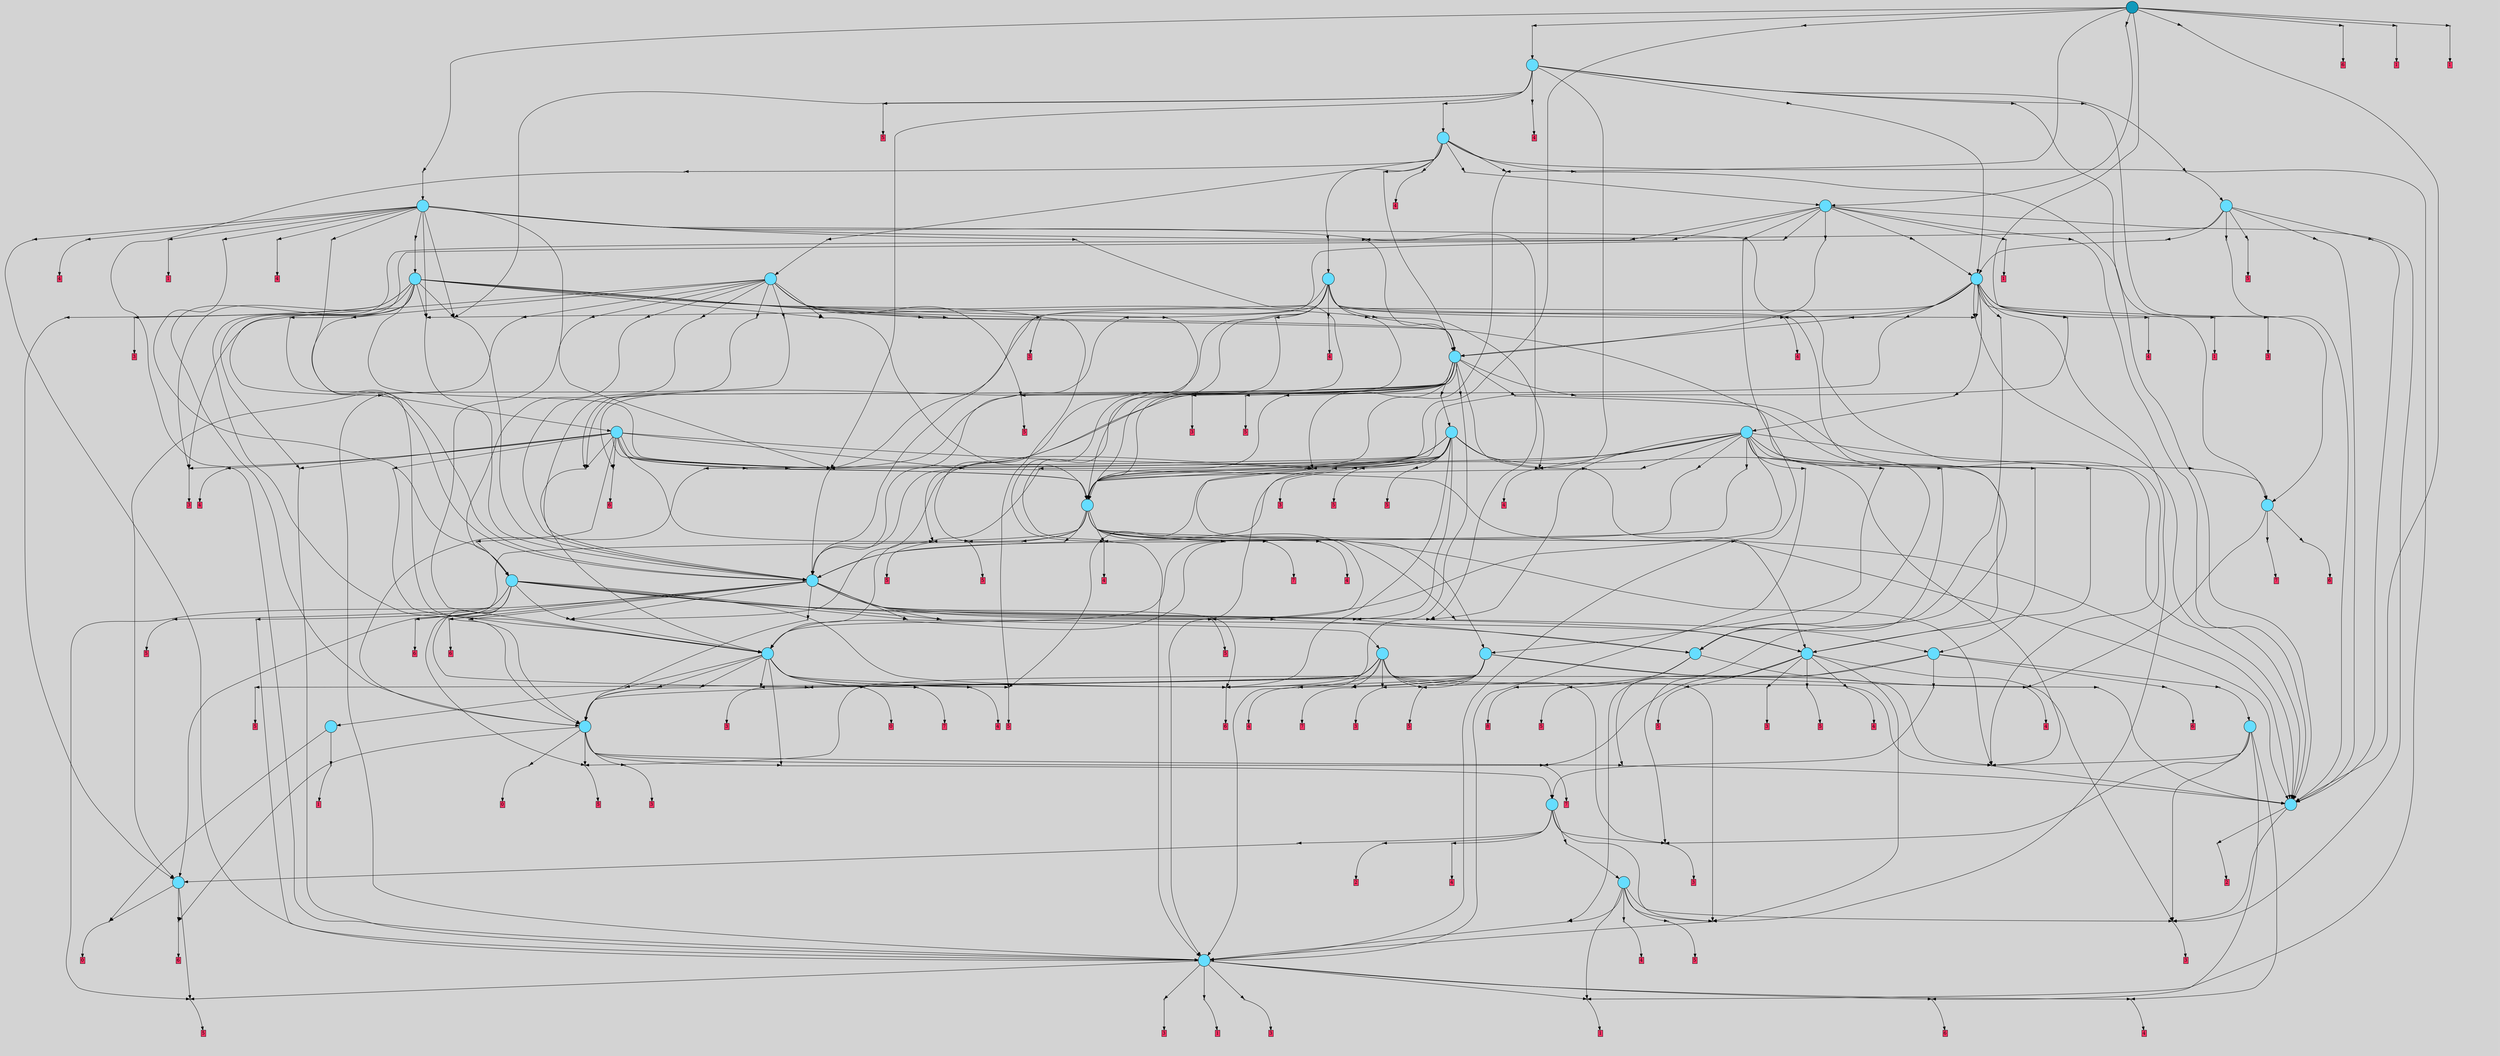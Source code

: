 // File exported with GEGELATI v1.3.1
// On the 2024-04-02 12:05:02
// With the File::TPGGraphDotExporter
digraph{
	graph[pad = "0.212, 0.055" bgcolor = lightgray]
	node[shape=circle style = filled label = ""]
		T0 [fillcolor="#66ddff"]
		T2 [fillcolor="#66ddff"]
		T4 [fillcolor="#66ddff"]
		T5 [fillcolor="#66ddff"]
		T6 [fillcolor="#66ddff"]
		T67 [fillcolor="#66ddff"]
		T100 [fillcolor="#66ddff"]
		T153 [fillcolor="#66ddff"]
		T157 [fillcolor="#66ddff"]
		T160 [fillcolor="#66ddff"]
		T192 [fillcolor="#66ddff"]
		T235 [fillcolor="#66ddff"]
		T376 [fillcolor="#66ddff"]
		T387 [fillcolor="#66ddff"]
		T409 [fillcolor="#66ddff"]
		T461 [fillcolor="#66ddff"]
		T474 [fillcolor="#66ddff"]
		T540 [fillcolor="#66ddff"]
		T661 [fillcolor="#66ddff"]
		T736 [fillcolor="#66ddff"]
		T773 [fillcolor="#66ddff"]
		T813 [fillcolor="#66ddff"]
		T817 [fillcolor="#66ddff"]
		T839 [fillcolor="#66ddff"]
		T937 [fillcolor="#66ddff"]
		T1057 [fillcolor="#66ddff"]
		T1067 [fillcolor="#66ddff"]
		T1111 [fillcolor="#66ddff"]
		T1132 [fillcolor="#66ddff"]
		T1151 [fillcolor="#66ddff"]
		T1199 [fillcolor="#66ddff"]
		T1446 [fillcolor="#1199bb"]
		P34548 [fillcolor="#cccccc" shape=point] //
		I34548 [shape=box style=invis label="1|7&2|3#1|4&#92;n0|2&4|4#4|0&#92;n0|2&0|1#3|6&#92;n3|3&2|1#4|7&#92;n0|6&1|0#4|4&#92;n4|0&1|3#2|3&#92;n4|1&0|3#0|7&#92;n1|5&1|7#4|6&#92;n6|4&2|2#4|1&#92;n"]
		P34548 -> I34548[style=invis]
		A13493 [fillcolor="#ff3366" shape=box margin=0.03 width=0 height=0 label="0"]
		T0 -> P34548 -> A13493
		P34549 [fillcolor="#cccccc" shape=point] //
		I34549 [shape=box style=invis label="5|2&4|4#2|3&#92;n6|4&0|7#4|1&#92;n0|3&0|1#2|1&#92;n5|7&1|1#4|0&#92;n5|7&1|2#2|7&#92;n0|4&2|3#3|3&#92;n0|3&2|3#2|7&#92;n8|7&4|7#0|2&#92;n0|2&3|0#0|2&#92;n"]
		P34549 -> I34549[style=invis]
		A13494 [fillcolor="#ff3366" shape=box margin=0.03 width=0 height=0 label="1"]
		T0 -> P34549 -> A13494
		P34550 [fillcolor="#cccccc" shape=point] //
		I34550 [shape=box style=invis label="3|7&3|6#4|2&#92;n5|6&1|2#1|1&#92;n3|1&1|5#1|6&#92;n7|2&2|6#0|5&#92;n5|0&3|4#4|7&#92;n6|2&3|4#0|5&#92;n"]
		P34550 -> I34550[style=invis]
		A13495 [fillcolor="#ff3366" shape=box margin=0.03 width=0 height=0 label="2"]
		T2 -> P34550 -> A13495
		P34551 [fillcolor="#cccccc" shape=point] //
		I34551 [shape=box style=invis label="0|7&1|6#2|1&#92;n0|2&3|2#2|3&#92;n"]
		P34551 -> I34551[style=invis]
		A13496 [fillcolor="#ff3366" shape=box margin=0.03 width=0 height=0 label="3"]
		T2 -> P34551 -> A13496
		P34552 [fillcolor="#cccccc" shape=point] //
		I34552 [shape=box style=invis label="1|3&1|2#2|1&#92;n8|0&3|2#1|6&#92;n"]
		P34552 -> I34552[style=invis]
		A13497 [fillcolor="#ff3366" shape=box margin=0.03 width=0 height=0 label="4"]
		T4 -> P34552 -> A13497
		P34553 [fillcolor="#cccccc" shape=point] //
		I34553 [shape=box style=invis label="4|7&0|7#3|6&#92;n"]
		P34553 -> I34553[style=invis]
		A13498 [fillcolor="#ff3366" shape=box margin=0.03 width=0 height=0 label="5"]
		T4 -> P34553 -> A13498
		P34554 [fillcolor="#cccccc" shape=point] //
		I34554 [shape=box style=invis label="6|7&2|3#4|0&#92;n6|4&1|3#4|7&#92;n"]
		P34554 -> I34554[style=invis]
		A13499 [fillcolor="#ff3366" shape=box margin=0.03 width=0 height=0 label="5"]
		T5 -> P34554 -> A13499
		P34555 [fillcolor="#cccccc" shape=point] //
		I34555 [shape=box style=invis label="3|2&1|3#1|0&#92;n3|0&1|7#1|5&#92;n8|3&1|2#2|6&#92;n2|1&2|3#1|3&#92;n0|3&0|6#3|3&#92;n0|6&3|1#1|4&#92;n"]
		P34555 -> I34555[style=invis]
		A13500 [fillcolor="#ff3366" shape=box margin=0.03 width=0 height=0 label="6"]
		T5 -> P34555 -> A13500
		P34556 [fillcolor="#cccccc" shape=point] //
		I34556 [shape=box style=invis label="4|0&1|2#1|1&#92;n8|6&1|5#1|0&#92;n"]
		P34556 -> I34556[style=invis]
		A13501 [fillcolor="#ff3366" shape=box margin=0.03 width=0 height=0 label="6"]
		T6 -> P34556 -> A13501
		P34557 [fillcolor="#cccccc" shape=point] //
		I34557 [shape=box style=invis label="2|7&2|0#0|3&#92;n5|7&0|7#2|2&#92;n8|5&1|6#4|0&#92;n6|3&3|7#3|5&#92;n1|0&1|2#4|3&#92;n5|6&2|0#2|1&#92;n"]
		P34557 -> I34557[style=invis]
		A13502 [fillcolor="#ff3366" shape=box margin=0.03 width=0 height=0 label="7"]
		T6 -> P34557 -> A13502
		P34558 [fillcolor="#cccccc" shape=point] //
		I34558 [shape=box style=invis label="1|4&3|4#1|1&#92;n4|1&2|1#0|7&#92;n"]
		P34558 -> I34558[style=invis]
		A13503 [fillcolor="#ff3366" shape=box margin=0.03 width=0 height=0 label="8"]
		T4 -> P34558 -> A13503
		T5 -> P34548
		T6 -> P34552
		P34559 [fillcolor="#cccccc" shape=point] //
		I34559 [shape=box style=invis label="4|5&1|0#2|5&#92;n"]
		P34559 -> I34559[style=invis]
		A13504 [fillcolor="#ff3366" shape=box margin=0.03 width=0 height=0 label="3"]
		T67 -> P34559 -> A13504
		P34560 [fillcolor="#cccccc" shape=point] //
		I34560 [shape=box style=invis label="6|5&3|7#2|4&#92;n1|0&4|0#2|6&#92;n3|0&2|6#4|6&#92;n1|7&3|5#1|1&#92;n0|3&2|5#1|1&#92;n4|7&3|0#0|7&#92;n4|5&0|3#1|1&#92;n8|3&1|2#1|4&#92;n"]
		P34560 -> I34560[style=invis]
		A13505 [fillcolor="#ff3366" shape=box margin=0.03 width=0 height=0 label="4"]
		T67 -> P34560 -> A13505
		P34561 [fillcolor="#cccccc" shape=point] //
		I34561 [shape=box style=invis label="0|0&3|2#2|3&#92;n0|7&1|6#2|1&#92;n"]
		P34561 -> I34561[style=invis]
		T67 -> P34561 -> T2
		P34562 [fillcolor="#cccccc" shape=point] //
		I34562 [shape=box style=invis label="3|0&1|7#1|5&#92;n3|2&1|3#1|0&#92;n8|3&1|4#2|3&#92;n0|6&3|1#1|4&#92;n0|3&0|6#3|3&#92;n3|5&0|1#3|1&#92;n"]
		P34562 -> I34562[style=invis]
		A13506 [fillcolor="#ff3366" shape=box margin=0.03 width=0 height=0 label="6"]
		T67 -> P34562 -> A13506
		T67 -> P34551
		T100 -> P34560
		T100 -> P34562
		P34563 [fillcolor="#cccccc" shape=point] //
		I34563 [shape=box style=invis label="0|0&3|2#2|3&#92;n"]
		P34563 -> I34563[style=invis]
		A13507 [fillcolor="#ff3366" shape=box margin=0.03 width=0 height=0 label="3"]
		T100 -> P34563 -> A13507
		P34564 [fillcolor="#cccccc" shape=point] //
		I34564 [shape=box style=invis label="1|4&0|3#2|0&#92;n8|5&3|2#1|6&#92;n4|0&3|4#3|1&#92;n"]
		P34564 -> I34564[style=invis]
		A13508 [fillcolor="#ff3366" shape=box margin=0.03 width=0 height=0 label="1"]
		T100 -> P34564 -> A13508
		P34565 [fillcolor="#cccccc" shape=point] //
		I34565 [shape=box style=invis label="5|6&4|7#4|7&#92;n7|1&2|3#4|3&#92;n0|5&2|7#0|0&#92;n5|2&0|5#3|3&#92;n7|3&0|3#2|5&#92;n7|3&1|3#0|7&#92;n1|0&3|2#0|0&#92;n6|4&4|1#3|1&#92;n"]
		P34565 -> I34565[style=invis]
		A13509 [fillcolor="#ff3366" shape=box margin=0.03 width=0 height=0 label="3"]
		T100 -> P34565 -> A13509
		T100 -> P34554
		P34566 [fillcolor="#cccccc" shape=point] //
		I34566 [shape=box style=invis label="5|3&2|3#2|7&#92;n"]
		P34566 -> I34566[style=invis]
		A13510 [fillcolor="#ff3366" shape=box margin=0.03 width=0 height=0 label="1"]
		T100 -> P34566 -> A13510
		P34567 [fillcolor="#cccccc" shape=point] //
		I34567 [shape=box style=invis label="4|6&2|3#3|7&#92;n1|2&0|2#2|1&#92;n3|0&2|6#4|6&#92;n0|3&2|5#2|1&#92;n1|7&3|2#1|1&#92;n0|5&0|3#1|1&#92;n4|7&3|0#0|7&#92;n6|5&3|2#2|4&#92;n2|2&3|4#0|3&#92;n6|7&3|0#2|7&#92;n"]
		P34567 -> I34567[style=invis]
		A13511 [fillcolor="#ff3366" shape=box margin=0.03 width=0 height=0 label="4"]
		T153 -> P34567 -> A13511
		T153 -> P34551
		P34568 [fillcolor="#cccccc" shape=point] //
		I34568 [shape=box style=invis label="8|1&2|1#0|4&#92;n4|0&3|3#2|7&#92;n6|7&2|7#0|1&#92;n"]
		P34568 -> I34568[style=invis]
		T153 -> P34568 -> T100
		P34569 [fillcolor="#cccccc" shape=point] //
		I34569 [shape=box style=invis label="4|0&3|3#2|7&#92;n4|1&2|1#0|4&#92;n1|4&3|4#2|1&#92;n"]
		P34569 -> I34569[style=invis]
		T153 -> P34569 -> T100
		T153 -> P34566
		P34570 [fillcolor="#cccccc" shape=point] //
		I34570 [shape=box style=invis label="2|4&1|3#4|7&#92;n"]
		P34570 -> I34570[style=invis]
		A13512 [fillcolor="#ff3366" shape=box margin=0.03 width=0 height=0 label="5"]
		T153 -> P34570 -> A13512
		P34571 [fillcolor="#cccccc" shape=point] //
		I34571 [shape=box style=invis label="6|5&3|2#2|4&#92;n3|0&2|6#4|6&#92;n0|3&2|5#1|1&#92;n1|7&3|2#1|1&#92;n4|6&2|3#3|7&#92;n4|7&3|0#0|7&#92;n0|6&0|3#1|1&#92;n8|3&1|2#1|4&#92;n2|2&3|4#0|3&#92;n6|7&3|0#2|7&#92;n"]
		P34571 -> I34571[style=invis]
		A13513 [fillcolor="#ff3366" shape=box margin=0.03 width=0 height=0 label="4"]
		T157 -> P34571 -> A13513
		T157 -> P34569
		T157 -> P34559
		P34572 [fillcolor="#cccccc" shape=point] //
		I34572 [shape=box style=invis label="3|7&3|6#4|2&#92;n5|6&1|2#1|1&#92;n0|7&1|0#1|6&#92;n6|2&3|4#0|5&#92;n7|2&2|6#0|2&#92;n5|0&3|4#4|7&#92;n3|1&1|5#1|6&#92;n"]
		P34572 -> I34572[style=invis]
		A13514 [fillcolor="#ff3366" shape=box margin=0.03 width=0 height=0 label="2"]
		T157 -> P34572 -> A13514
		P34573 [fillcolor="#cccccc" shape=point] //
		I34573 [shape=box style=invis label="1|4&0|0#1|0&#92;n6|4&1|3#4|7&#92;n6|7&2|3#3|0&#92;n"]
		P34573 -> I34573[style=invis]
		T157 -> P34573 -> T5
		P34574 [fillcolor="#cccccc" shape=point] //
		I34574 [shape=box style=invis label="8|0&3|1#1|0&#92;n6|1&0|3#0|2&#92;n8|4&3|0#2|7&#92;n6|2&4|5#2|1&#92;n5|6&1|2#4|4&#92;n0|0&4|6#2|4&#92;n"]
		P34574 -> I34574[style=invis]
		T157 -> P34574 -> T153
		P34575 [fillcolor="#cccccc" shape=point] //
		I34575 [shape=box style=invis label="4|4&0|6#2|6&#92;n0|0&0|1#4|3&#92;n"]
		P34575 -> I34575[style=invis]
		A13515 [fillcolor="#ff3366" shape=box margin=0.03 width=0 height=0 label="3"]
		T160 -> P34575 -> A13515
		P34576 [fillcolor="#cccccc" shape=point] //
		I34576 [shape=box style=invis label="0|0&3|5#1|6&#92;n0|0&3|2#2|0&#92;n0|7&1|6#2|1&#92;n"]
		P34576 -> I34576[style=invis]
		T160 -> P34576 -> T2
		T160 -> P34551
		P34577 [fillcolor="#cccccc" shape=point] //
		I34577 [shape=box style=invis label="8|3&1|3#0|4&#92;n1|3&3|3#2|4&#92;n5|5&2|4#0|4&#92;n0|0&3|2#4|1&#92;n"]
		P34577 -> I34577[style=invis]
		A13516 [fillcolor="#ff3366" shape=box margin=0.03 width=0 height=0 label="5"]
		T160 -> P34577 -> A13516
		P34578 [fillcolor="#cccccc" shape=point] //
		I34578 [shape=box style=invis label="4|6&2|3#3|7&#92;n3|0&2|6#4|6&#92;n0|3&2|5#1|1&#92;n1|7&3|2#1|1&#92;n6|5&3|7#2|4&#92;n4|7&3|0#0|7&#92;n0|5&0|3#1|1&#92;n8|3&1|2#1|4&#92;n6|7&3|0#2|7&#92;n"]
		P34578 -> I34578[style=invis]
		A13517 [fillcolor="#ff3366" shape=box margin=0.03 width=0 height=0 label="4"]
		T160 -> P34578 -> A13517
		P34579 [fillcolor="#cccccc" shape=point] //
		I34579 [shape=box style=invis label="5|0&2|5#4|0&#92;n3|2&4|4#2|1&#92;n"]
		P34579 -> I34579[style=invis]
		A13518 [fillcolor="#ff3366" shape=box margin=0.03 width=0 height=0 label="5"]
		T160 -> P34579 -> A13518
		T160 -> P34559
		T160 -> P34569
		P34580 [fillcolor="#cccccc" shape=point] //
		I34580 [shape=box style=invis label="3|0&1|7#1|5&#92;n3|5&0|1#3|1&#92;n3|2&1|3#1|0&#92;n8|3&1|4#2|3&#92;n0|6&3|1#1|4&#92;n0|3&0|6#3|3&#92;n6|7&3|1#4|1&#92;n"]
		P34580 -> I34580[style=invis]
		A13519 [fillcolor="#ff3366" shape=box margin=0.03 width=0 height=0 label="6"]
		T192 -> P34580 -> A13519
		P34581 [fillcolor="#cccccc" shape=point] //
		I34581 [shape=box style=invis label="1|0&3|4#3|2&#92;n4|3&2|5#1|0&#92;n"]
		P34581 -> I34581[style=invis]
		A13520 [fillcolor="#ff3366" shape=box margin=0.03 width=0 height=0 label="5"]
		T192 -> P34581 -> A13520
		P34582 [fillcolor="#cccccc" shape=point] //
		I34582 [shape=box style=invis label="3|1&4|0#3|7&#92;n8|0&2|4#1|6&#92;n2|4&3|1#3|1&#92;n"]
		P34582 -> I34582[style=invis]
		T192 -> P34582 -> T157
		P34583 [fillcolor="#cccccc" shape=point] //
		I34583 [shape=box style=invis label="5|6&2|0#2|1&#92;n5|7&0|7#2|2&#92;n8|5&1|6#4|0&#92;n6|3&3|7#3|5&#92;n1|0&1|2#4|3&#92;n2|7&2|7#0|3&#92;n0|0&1|1#2|1&#92;n"]
		P34583 -> I34583[style=invis]
		A13521 [fillcolor="#ff3366" shape=box margin=0.03 width=0 height=0 label="7"]
		T192 -> P34583 -> A13521
		P34584 [fillcolor="#cccccc" shape=point] //
		I34584 [shape=box style=invis label="5|2&0|5#3|1&#92;n6|0&2|3#0|3&#92;n"]
		P34584 -> I34584[style=invis]
		T192 -> P34584 -> T67
		P34585 [fillcolor="#cccccc" shape=point] //
		I34585 [shape=box style=invis label="8|2&1|6#3|1&#92;n2|0&1|7#2|5&#92;n"]
		P34585 -> I34585[style=invis]
		A13522 [fillcolor="#ff3366" shape=box margin=0.03 width=0 height=0 label="3"]
		T235 -> P34585 -> A13522
		T235 -> P34581
		P34586 [fillcolor="#cccccc" shape=point] //
		I34586 [shape=box style=invis label="2|4&3|1#3|6&#92;n8|0&2|4#1|6&#92;n3|1&4|0#3|7&#92;n"]
		P34586 -> I34586[style=invis]
		T235 -> P34586 -> T157
		T235 -> P34583
		T235 -> P34555
		P34587 [fillcolor="#cccccc" shape=point] //
		I34587 [shape=box style=invis label="1|7&1|1#4|2&#92;n8|3&3|1#4|3&#92;n1|3&0|1#1|7&#92;n5|0&1|2#3|2&#92;n5|3&2|6#1|0&#92;n2|3&4|4#0|2&#92;n3|2&0|4#1|3&#92;n4|0&1|7#1|0&#92;n1|0&3|2#3|0&#92;n0|7&2|3#3|0&#92;n"]
		P34587 -> I34587[style=invis]
		A13523 [fillcolor="#ff3366" shape=box margin=0.03 width=0 height=0 label="0"]
		T235 -> P34587 -> A13523
		T235 -> P34576
		T376 -> P34569
		P34588 [fillcolor="#cccccc" shape=point] //
		I34588 [shape=box style=invis label="5|5&0|6#3|6&#92;n7|0&3|5#1|1&#92;n1|5&0|7#3|7&#92;n"]
		P34588 -> I34588[style=invis]
		A13524 [fillcolor="#ff3366" shape=box margin=0.03 width=0 height=0 label="3"]
		T376 -> P34588 -> A13524
		P34589 [fillcolor="#cccccc" shape=point] //
		I34589 [shape=box style=invis label="3|6&4|3#2|4&#92;n3|0&3|5#0|2&#92;n"]
		P34589 -> I34589[style=invis]
		A13525 [fillcolor="#ff3366" shape=box margin=0.03 width=0 height=0 label="5"]
		T376 -> P34589 -> A13525
		T376 -> P34559
		P34590 [fillcolor="#cccccc" shape=point] //
		I34590 [shape=box style=invis label="7|1&1|2#1|0&#92;n4|7&0|7#3|6&#92;n"]
		P34590 -> I34590[style=invis]
		A13526 [fillcolor="#ff3366" shape=box margin=0.03 width=0 height=0 label="5"]
		T376 -> P34590 -> A13526
		P34591 [fillcolor="#cccccc" shape=point] //
		I34591 [shape=box style=invis label="2|7&2|7#0|3&#92;n6|3&3|7#3|7&#92;n0|0&1|1#2|1&#92;n5|7&0|2#2|2&#92;n1|0&1|2#4|3&#92;n"]
		P34591 -> I34591[style=invis]
		T376 -> P34591 -> T235
		P34592 [fillcolor="#cccccc" shape=point] //
		I34592 [shape=box style=invis label="4|6&2|3#3|7&#92;n0|3&2|5#1|1&#92;n7|0&2|6#4|6&#92;n0|1&2|7#0|4&#92;n4|5&2|2#1|1&#92;n1|7&1|5#1|2&#92;n4|7&3|0#0|7&#92;n0|5&2|3#1|1&#92;n8|3&0|2#1|4&#92;n5|3&4|3#3|5&#92;n"]
		P34592 -> I34592[style=invis]
		A13527 [fillcolor="#ff3366" shape=box margin=0.03 width=0 height=0 label="4"]
		T376 -> P34592 -> A13527
		P34593 [fillcolor="#cccccc" shape=point] //
		I34593 [shape=box style=invis label="0|0&4|5#2|2&#92;n"]
		P34593 -> I34593[style=invis]
		A13528 [fillcolor="#ff3366" shape=box margin=0.03 width=0 height=0 label="3"]
		T376 -> P34593 -> A13528
		P34594 [fillcolor="#cccccc" shape=point] //
		I34594 [shape=box style=invis label="2|4&4|6#0|3&#92;n5|7&0|7#2|2&#92;n1|0&1|4#4|3&#92;n8|5&1|6#4|0&#92;n7|0&4|4#0|5&#92;n6|3&3|7#3|5&#92;n5|6&2|7#2|1&#92;n2|7&2|7#0|3&#92;n"]
		P34594 -> I34594[style=invis]
		A13529 [fillcolor="#ff3366" shape=box margin=0.03 width=0 height=0 label="7"]
		T376 -> P34594 -> A13529
		T376 -> P34561
		P34595 [fillcolor="#cccccc" shape=point] //
		I34595 [shape=box style=invis label="7|0&1|7#1|5&#92;n6|3&3|4#3|6&#92;n3|2&1|3#1|0&#92;n0|3&1|6#3|5&#92;n0|0&4|7#1|3&#92;n3|5&0|1#3|1&#92;n"]
		P34595 -> I34595[style=invis]
		A13530 [fillcolor="#ff3366" shape=box margin=0.03 width=0 height=0 label="6"]
		T376 -> P34595 -> A13530
		T387 -> P34588
		T387 -> P34589
		T387 -> P34591
		T387 -> P34592
		T387 -> P34594
		T387 -> P34561
		T387 -> P34595
		P34596 [fillcolor="#cccccc" shape=point] //
		I34596 [shape=box style=invis label="1|7&1|2#1|7&#92;n6|4&0|5#3|4&#92;n0|7&1|6#1|1&#92;n0|0&0|2#2|2&#92;n"]
		P34596 -> I34596[style=invis]
		T387 -> P34596 -> T2
		T409 -> P34586
		P34597 [fillcolor="#cccccc" shape=point] //
		I34597 [shape=box style=invis label="6|7&4|7#3|3&#92;n0|0&2|1#2|7&#92;n5|7&0|2#0|2&#92;n2|7&2|7#0|3&#92;n6|3&3|7#3|7&#92;n1|0&1|2#4|3&#92;n"]
		P34597 -> I34597[style=invis]
		T409 -> P34597 -> T235
		P34598 [fillcolor="#cccccc" shape=point] //
		I34598 [shape=box style=invis label="5|0&1|2#3|2&#92;n8|3&3|1#4|3&#92;n1|3&0|1#1|7&#92;n1|5&0|2#0|0&#92;n2|3&4|4#0|2&#92;n3|2&1|4#1|3&#92;n4|1&1|7#1|0&#92;n1|0&3|2#3|0&#92;n1|7&1|1#4|2&#92;n0|7&2|3#3|0&#92;n"]
		P34598 -> I34598[style=invis]
		A13531 [fillcolor="#ff3366" shape=box margin=0.03 width=0 height=0 label="0"]
		T409 -> P34598 -> A13531
		P34599 [fillcolor="#cccccc" shape=point] //
		I34599 [shape=box style=invis label="6|0&2|3#4|1&#92;n4|3&3|3#2|3&#92;n"]
		P34599 -> I34599[style=invis]
		T409 -> P34599 -> T0
		P34600 [fillcolor="#cccccc" shape=point] //
		I34600 [shape=box style=invis label="5|6&2|0#2|1&#92;n8|5&1|6#4|0&#92;n5|7&0|7#2|2&#92;n1|0&1|2#4|3&#92;n2|7&2|4#0|3&#92;n0|0&1|1#2|1&#92;n"]
		P34600 -> I34600[style=invis]
		A13532 [fillcolor="#ff3366" shape=box margin=0.03 width=0 height=0 label="7"]
		T409 -> P34600 -> A13532
		P34601 [fillcolor="#cccccc" shape=point] //
		I34601 [shape=box style=invis label="3|0&3|5#0|2&#92;n1|7&0|4#2|2&#92;n"]
		P34601 -> I34601[style=invis]
		A13533 [fillcolor="#ff3366" shape=box margin=0.03 width=0 height=0 label="5"]
		T409 -> P34601 -> A13533
		P34602 [fillcolor="#cccccc" shape=point] //
		I34602 [shape=box style=invis label="2|7&2|7#0|4&#92;n5|7&0|2#2|2&#92;n6|3&3|7#3|7&#92;n0|5&3|7#3|0&#92;n1|0&1|2#4|3&#92;n"]
		P34602 -> I34602[style=invis]
		T409 -> P34602 -> T235
		T409 -> P34595
		P34603 [fillcolor="#cccccc" shape=point] //
		I34603 [shape=box style=invis label="4|4&0|2#4|1&#92;n0|3&2|5#1|1&#92;n3|0&2|6#4|6&#92;n1|0&4|0#2|6&#92;n6|5&3|7#2|4&#92;n1|7&3|2#1|1&#92;n4|7&3|0#0|7&#92;n4|6&2|3#3|1&#92;n4|5&0|3#1|1&#92;n"]
		P34603 -> I34603[style=invis]
		A13534 [fillcolor="#ff3366" shape=box margin=0.03 width=0 height=0 label="4"]
		T409 -> P34603 -> A13534
		T409 -> P34593
		P34604 [fillcolor="#cccccc" shape=point] //
		I34604 [shape=box style=invis label="2|4&4|4#3|2&#92;n8|3&3|7#3|2&#92;n2|4&2|3#0|4&#92;n1|0&3|2#2|4&#92;n3|1&0|7#0|6&#92;n1|5&3|3#1|1&#92;n"]
		P34604 -> I34604[style=invis]
		T461 -> P34604 -> T160
		P34605 [fillcolor="#cccccc" shape=point] //
		I34605 [shape=box style=invis label="1|0&3|4#4|3&#92;n4|6&0|7#1|4&#92;n"]
		P34605 -> I34605[style=invis]
		T461 -> P34605 -> T4
		T461 -> P34595
		P34606 [fillcolor="#cccccc" shape=point] //
		I34606 [shape=box style=invis label="2|5&4|7#2|6&#92;n2|0&3|2#4|7&#92;n"]
		P34606 -> I34606[style=invis]
		A13535 [fillcolor="#ff3366" shape=box margin=0.03 width=0 height=0 label="5"]
		T461 -> P34606 -> A13535
		P34607 [fillcolor="#cccccc" shape=point] //
		I34607 [shape=box style=invis label="2|3&2|0#2|7&#92;n1|0&4|3#3|0&#92;n3|5&1|3#0|5&#92;n0|2&0|6#1|6&#92;n1|2&3|2#0|3&#92;n5|1&1|5#3|7&#92;n5|6&3|7#1|4&#92;n0|2&3|1#0|4&#92;n"]
		P34607 -> I34607[style=invis]
		A13536 [fillcolor="#ff3366" shape=box margin=0.03 width=0 height=0 label="6"]
		T461 -> P34607 -> A13536
		P34608 [fillcolor="#cccccc" shape=point] //
		I34608 [shape=box style=invis label="8|7&3|4#4|5&#92;n8|3&3|7#3|2&#92;n2|4&2|3#3|4&#92;n8|3&1|2#1|4&#92;n2|4&4|4#3|6&#92;n1|0&3|5#0|4&#92;n"]
		P34608 -> I34608[style=invis]
		T461 -> P34608 -> T160
		T461 -> P34591
		P34609 [fillcolor="#cccccc" shape=point] //
		I34609 [shape=box style=invis label="8|4&3|6#1|3&#92;n1|4&2|5#2|6&#92;n4|5&0|3#1|6&#92;n8|3&2|4#4|6&#92;n1|0&4|4#4|1&#92;n2|2&4|0#1|7&#92;n"]
		P34609 -> I34609[style=invis]
		T461 -> P34609 -> T409
		P34610 [fillcolor="#cccccc" shape=point] //
		I34610 [shape=box style=invis label="4|0&2|3#2|7&#92;n4|4&2|0#3|5&#92;n1|0&0|1#1|7&#92;n4|6&4|5#3|4&#92;n1|4&3|0#2|1&#92;n7|7&1|0#4|0&#92;n3|6&3|2#4|1&#92;n4|1&2|1#0|1&#92;n"]
		P34610 -> I34610[style=invis]
		T461 -> P34610 -> T100
		P34611 [fillcolor="#cccccc" shape=point] //
		I34611 [shape=box style=invis label="2|0&3|3#4|7&#92;n0|0&4|6#0|1&#92;n"]
		P34611 -> I34611[style=invis]
		T461 -> P34611 -> T376
		P34612 [fillcolor="#cccccc" shape=point] //
		I34612 [shape=box style=invis label="1|0&2|4#3|2&#92;n5|3&2|3#0|3&#92;n"]
		P34612 -> I34612[style=invis]
		A13537 [fillcolor="#ff3366" shape=box margin=0.03 width=0 height=0 label="5"]
		T461 -> P34612 -> A13537
		T461 -> P34581
		T474 -> P34604
		P34613 [fillcolor="#cccccc" shape=point] //
		I34613 [shape=box style=invis label="1|0&3|4#4|7&#92;n"]
		P34613 -> I34613[style=invis]
		T474 -> P34613 -> T4
		T474 -> P34595
		T474 -> P34606
		T474 -> P34607
		T474 -> P34608
		P34614 [fillcolor="#cccccc" shape=point] //
		I34614 [shape=box style=invis label="0|0&1|1#2|1&#92;n6|3&3|7#3|7&#92;n3|7&2|7#0|3&#92;n5|7&0|2#2|2&#92;n1|0&1|2#4|3&#92;n3|3&2|6#1|2&#92;n"]
		P34614 -> I34614[style=invis]
		T474 -> P34614 -> T235
		T474 -> P34609
		T474 -> P34611
		P34615 [fillcolor="#cccccc" shape=point] //
		I34615 [shape=box style=invis label="3|2&1|3#1|0&#92;n8|3&1|2#2|6&#92;n3|0&1|7#1|6&#92;n2|1&2|3#1|3&#92;n0|6&3|1#1|4&#92;n"]
		P34615 -> I34615[style=invis]
		A13538 [fillcolor="#ff3366" shape=box margin=0.03 width=0 height=0 label="6"]
		T474 -> P34615 -> A13538
		P34616 [fillcolor="#cccccc" shape=point] //
		I34616 [shape=box style=invis label="8|3&3|5#2|5&#92;n2|7&3|7#0|3&#92;n6|3&3|7#3|7&#92;n0|0&1|1#2|1&#92;n1|0&1|2#4|3&#92;n"]
		P34616 -> I34616[style=invis]
		T474 -> P34616 -> T235
		T474 -> P34554
		T540 -> P34606
		P34617 [fillcolor="#cccccc" shape=point] //
		I34617 [shape=box style=invis label="1|4&2|5#0|6&#92;n7|3&0|6#4|0&#92;n4|5&0|3#1|6&#92;n8|4&3|6#1|3&#92;n8|3&2|4#4|6&#92;n1|0&4|4#1|1&#92;n2|2&4|0#1|7&#92;n"]
		P34617 -> I34617[style=invis]
		T540 -> P34617 -> T409
		P34618 [fillcolor="#cccccc" shape=point] //
		I34618 [shape=box style=invis label="8|0&4|5#0|4&#92;n2|0&4|6#3|5&#92;n"]
		P34618 -> I34618[style=invis]
		A13539 [fillcolor="#ff3366" shape=box margin=0.03 width=0 height=0 label="5"]
		T540 -> P34618 -> A13539
		P34619 [fillcolor="#cccccc" shape=point] //
		I34619 [shape=box style=invis label="6|0&1|6#3|1&#92;n"]
		P34619 -> I34619[style=invis]
		A13540 [fillcolor="#ff3366" shape=box margin=0.03 width=0 height=0 label="5"]
		T540 -> P34619 -> A13540
		P34620 [fillcolor="#cccccc" shape=point] //
		I34620 [shape=box style=invis label="1|0&3|4#4|3&#92;n1|6&0|7#1|6&#92;n"]
		P34620 -> I34620[style=invis]
		T540 -> P34620 -> T192
		P34621 [fillcolor="#cccccc" shape=point] //
		I34621 [shape=box style=invis label="1|0&1|2#4|6&#92;n3|0&3|1#0|2&#92;n8|6&0|7#1|0&#92;n6|7&2|5#0|3&#92;n3|5&0|3#1|4&#92;n4|1&4|1#0|3&#92;n5|6&4|3#2|2&#92;n5|3&0|3#1|5&#92;n"]
		P34621 -> I34621[style=invis]
		T540 -> P34621 -> T474
		P34622 [fillcolor="#cccccc" shape=point] //
		I34622 [shape=box style=invis label="2|3&1|3#3|1&#92;n0|5&2|2#0|1&#92;n8|5&1|6#2|0&#92;n0|0&3|0#4|5&#92;n8|3&2|4#0|0&#92;n2|3&2|7#0|2&#92;n"]
		P34622 -> I34622[style=invis]
		A13541 [fillcolor="#ff3366" shape=box margin=0.03 width=0 height=0 label="7"]
		T540 -> P34622 -> A13541
		T540 -> P34561
		P34623 [fillcolor="#cccccc" shape=point] //
		I34623 [shape=box style=invis label="6|2&3|7#2|4&#92;n0|3&2|5#1|1&#92;n7|0&1|2#2|0&#92;n3|0&2|6#4|6&#92;n1|0&4|0#2|6&#92;n4|4&0|2#4|1&#92;n1|7&3|2#1|1&#92;n4|7&3|0#0|7&#92;n4|6&2|3#3|1&#92;n4|5&0|3#1|1&#92;n"]
		P34623 -> I34623[style=invis]
		A13542 [fillcolor="#ff3366" shape=box margin=0.03 width=0 height=0 label="4"]
		T540 -> P34623 -> A13542
		P34624 [fillcolor="#cccccc" shape=point] //
		I34624 [shape=box style=invis label="8|7&3|4#4|5&#92;n8|3&3|7#3|2&#92;n2|4&1|3#3|4&#92;n1|0&3|5#0|4&#92;n2|4&4|4#3|6&#92;n"]
		P34624 -> I34624[style=invis]
		T540 -> P34624 -> T5
		P34625 [fillcolor="#cccccc" shape=point] //
		I34625 [shape=box style=invis label="4|4&1|3#2|1&#92;n1|0&1|5#0|6&#92;n"]
		P34625 -> I34625[style=invis]
		T540 -> P34625 -> T2
		P34626 [fillcolor="#cccccc" shape=point] //
		I34626 [shape=box style=invis label="7|6&2|3#0|7&#92;n4|7&1|5#1|7&#92;n5|7&3|0#0|4&#92;n3|0&4|2#4|6&#92;n0|3&2|5#1|1&#92;n2|2&1|4#3|3&#92;n4|7&1|6#1|2&#92;n8|1&3|4#4|1&#92;n5|3&3|7#1|2&#92;n0|1&1|3#0|5&#92;n"]
		P34626 -> I34626[style=invis]
		A13543 [fillcolor="#ff3366" shape=box margin=0.03 width=0 height=0 label="4"]
		T540 -> P34626 -> A13543
		P34627 [fillcolor="#cccccc" shape=point] //
		I34627 [shape=box style=invis label="1|0&2|6#1|3&#92;n3|7&2|3#2|5&#92;n6|2&2|6#3|7&#92;n7|0&0|2#4|2&#92;n"]
		P34627 -> I34627[style=invis]
		A13544 [fillcolor="#ff3366" shape=box margin=0.03 width=0 height=0 label="5"]
		T661 -> P34627 -> A13544
		P34628 [fillcolor="#cccccc" shape=point] //
		I34628 [shape=box style=invis label="1|0&0|1#2|5&#92;n0|3&1|2#3|2&#92;n7|5&1|4#3|6&#92;n8|3&3|6#3|4&#92;n3|1&3|6#2|4&#92;n4|6&1|2#2|4&#92;n7|5&4|5#3|6&#92;n0|2&1|0#0|1&#92;n"]
		P34628 -> I34628[style=invis]
		T661 -> P34628 -> T160
		P34629 [fillcolor="#cccccc" shape=point] //
		I34629 [shape=box style=invis label="3|0&0|7#3|2&#92;n1|0&1|2#3|4&#92;n"]
		P34629 -> I34629[style=invis]
		T661 -> P34629 -> T387
		P34630 [fillcolor="#cccccc" shape=point] //
		I34630 [shape=box style=invis label="0|0&3|1#3|5&#92;n2|7&2|7#0|4&#92;n5|7&0|2#2|2&#92;n0|5&3|7#3|6&#92;n"]
		P34630 -> I34630[style=invis]
		T661 -> P34630 -> T235
		P34631 [fillcolor="#cccccc" shape=point] //
		I34631 [shape=box style=invis label="6|7&0|2#2|2&#92;n8|7&2|7#0|3&#92;n0|0&1|1#2|1&#92;n1|0&1|2#4|6&#92;n"]
		P34631 -> I34631[style=invis]
		T661 -> P34631 -> T540
		P34632 [fillcolor="#cccccc" shape=point] //
		I34632 [shape=box style=invis label="1|0&1|2#4|6&#92;n3|0&3|1#0|2&#92;n5|1&4|3#2|2&#92;n6|7&2|5#0|3&#92;n3|5&0|3#1|4&#92;n4|1&4|1#0|3&#92;n5|3&0|3#1|5&#92;n"]
		P34632 -> I34632[style=invis]
		T661 -> P34632 -> T474
		T661 -> P34561
		P34633 [fillcolor="#cccccc" shape=point] //
		I34633 [shape=box style=invis label="1|0&3|4#4|1&#92;n4|2&0|6#1|7&#92;n4|3&0|4#0|6&#92;n6|3&0|5#4|3&#92;n2|2&4|0#1|7&#92;n"]
		P34633 -> I34633[style=invis]
		T661 -> P34633 -> T409
		P34634 [fillcolor="#cccccc" shape=point] //
		I34634 [shape=box style=invis label="2|0&3|5#4|7&#92;n2|5&4|7#2|6&#92;n"]
		P34634 -> I34634[style=invis]
		A13545 [fillcolor="#ff3366" shape=box margin=0.03 width=0 height=0 label="5"]
		T661 -> P34634 -> A13545
		P34635 [fillcolor="#cccccc" shape=point] //
		I34635 [shape=box style=invis label="3|0&4|2#1|5&#92;n"]
		P34635 -> I34635[style=invis]
		A13546 [fillcolor="#ff3366" shape=box margin=0.03 width=0 height=0 label="3"]
		T661 -> P34635 -> A13546
		P34636 [fillcolor="#cccccc" shape=point] //
		I34636 [shape=box style=invis label="7|2&2|2#2|5&#92;n8|3&4|6#3|1&#92;n4|4&4|0#3|5&#92;n1|1&1|0#1|3&#92;n6|0&0|6#4|4&#92;n0|4&3|0#2|0&#92;n4|1&4|4#0|0&#92;n7|0&1|5#1|4&#92;n"]
		P34636 -> I34636[style=invis]
		T661 -> P34636 -> T100
		T661 -> P34609
		T661 -> P34595
		T661 -> P34605
		T661 -> P34601
		P34637 [fillcolor="#cccccc" shape=point] //
		I34637 [shape=box style=invis label="2|0&3|2#4|2&#92;n"]
		P34637 -> I34637[style=invis]
		A13547 [fillcolor="#ff3366" shape=box margin=0.03 width=0 height=0 label="5"]
		T736 -> P34637 -> A13547
		P34638 [fillcolor="#cccccc" shape=point] //
		I34638 [shape=box style=invis label="5|4&3|7#3|1&#92;n5|5&0|5#3|6&#92;n7|1&1|0#0|3&#92;n3|2&3|7#4|5&#92;n6|6&2|5#1|3&#92;n8|3&1|6#1|4&#92;n4|0&3|7#3|7&#92;n6|3&1|3#1|4&#92;n5|3&3|3#4|7&#92;n"]
		P34638 -> I34638[style=invis]
		T736 -> P34638 -> T160
		P34639 [fillcolor="#cccccc" shape=point] //
		I34639 [shape=box style=invis label="2|2&1|4#3|3&#92;n5|7&3|0#0|4&#92;n5|3&3|7#1|2&#92;n0|0&4|2#4|6&#92;n2|4&1|4#4|6&#92;n0|3&2|5#1|1&#92;n8|7&3|4#4|1&#92;n4|7&1|5#1|0&#92;n5|7&2|4#1|2&#92;n"]
		P34639 -> I34639[style=invis]
		T736 -> P34639 -> T661
		T736 -> P34629
		P34640 [fillcolor="#cccccc" shape=point] //
		I34640 [shape=box style=invis label="0|0&3|2#2|3&#92;n5|7&4|1#1|6&#92;n0|7&1|6#2|1&#92;n"]
		P34640 -> I34640[style=invis]
		T736 -> P34640 -> T2
		P34641 [fillcolor="#cccccc" shape=point] //
		I34641 [shape=box style=invis label="0|7&3|3#2|4&#92;n4|1&0|3#2|6&#92;n8|3&1|4#4|6&#92;n1|3&2|5#2|5&#92;n0|0&4|1#1|1&#92;n8|4&1|3#2|5&#92;n8|4&3|4#3|3&#92;n"]
		P34641 -> I34641[style=invis]
		T736 -> P34641 -> T409
		P34642 [fillcolor="#cccccc" shape=point] //
		I34642 [shape=box style=invis label="6|3&3|4#3|6&#92;n3|2&1|3#1|0&#92;n0|3&2|6#3|5&#92;n3|5&0|1#3|1&#92;n0|0&4|7#1|3&#92;n"]
		P34642 -> I34642[style=invis]
		A13548 [fillcolor="#ff3366" shape=box margin=0.03 width=0 height=0 label="6"]
		T736 -> P34642 -> A13548
		T736 -> P34618
		P34643 [fillcolor="#cccccc" shape=point] //
		I34643 [shape=box style=invis label="0|5&1|5#0|2&#92;n1|4&3|3#3|2&#92;n1|0&1|4#4|6&#92;n8|4&2|7#0|3&#92;n"]
		P34643 -> I34643[style=invis]
		T736 -> P34643 -> T540
		T736 -> P34632
		P34644 [fillcolor="#cccccc" shape=point] //
		I34644 [shape=box style=invis label="6|7&1|7#0|3&#92;n3|0&3|3#3|6&#92;n"]
		P34644 -> I34644[style=invis]
		A13549 [fillcolor="#ff3366" shape=box margin=0.03 width=0 height=0 label="3"]
		T736 -> P34644 -> A13549
		P34645 [fillcolor="#cccccc" shape=point] //
		I34645 [shape=box style=invis label="4|7&1|5#1|7&#92;n5|7&3|0#0|4&#92;n5|3&3|7#1|2&#92;n0|3&2|5#1|1&#92;n2|2&1|4#3|3&#92;n4|7&0|6#1|2&#92;n8|1&3|4#4|1&#92;n3|0&4|2#4|6&#92;n0|1&1|3#0|5&#92;n"]
		P34645 -> I34645[style=invis]
		A13550 [fillcolor="#ff3366" shape=box margin=0.03 width=0 height=0 label="4"]
		T736 -> P34645 -> A13550
		P34646 [fillcolor="#cccccc" shape=point] //
		I34646 [shape=box style=invis label="4|3&4|5#1|0&#92;n1|0&3|4#3|2&#92;n"]
		P34646 -> I34646[style=invis]
		A13551 [fillcolor="#ff3366" shape=box margin=0.03 width=0 height=0 label="5"]
		T736 -> P34646 -> A13551
		P34647 [fillcolor="#cccccc" shape=point] //
		I34647 [shape=box style=invis label="1|5&2|4#0|4&#92;n4|2&3|2#0|1&#92;n2|3&4|1#0|0&#92;n1|0&4|4#1|4&#92;n1|3&1|4#1|3&#92;n0|7&1|0#4|0&#92;n7|2&3|7#3|4&#92;n7|3&2|7#2|2&#92;n"]
		P34647 -> I34647[style=invis]
		T736 -> P34647 -> T100
		T736 -> P34641
		P34648 [fillcolor="#cccccc" shape=point] //
		I34648 [shape=box style=invis label="7|5&4|5#3|6&#92;n3|1&3|6#2|4&#92;n6|0&1|3#1|3&#92;n0|3&1|2#3|2&#92;n1|0&0|1#2|5&#92;n6|6&4|5#1|1&#92;n4|6&1|2#2|4&#92;n8|3&1|6#1|4&#92;n"]
		P34648 -> I34648[style=invis]
		T773 -> P34648 -> T461
		P34649 [fillcolor="#cccccc" shape=point] //
		I34649 [shape=box style=invis label="4|7&1|5#1|7&#92;n0|1&1|3#0|5&#92;n5|3&3|7#1|2&#92;n0|3&2|5#1|1&#92;n2|2&1|4#3|3&#92;n8|1&2|4#4|1&#92;n3|0&4|2#4|6&#92;n5|7&3|0#0|4&#92;n"]
		P34649 -> I34649[style=invis]
		A13552 [fillcolor="#ff3366" shape=box margin=0.03 width=0 height=0 label="4"]
		T773 -> P34649 -> A13552
		P34650 [fillcolor="#cccccc" shape=point] //
		I34650 [shape=box style=invis label="0|3&3|6#1|3&#92;n1|0&1|7#4|6&#92;n8|7&2|7#0|4&#92;n"]
		P34650 -> I34650[style=invis]
		T773 -> P34650 -> T540
		T773 -> P34632
		P34651 [fillcolor="#cccccc" shape=point] //
		I34651 [shape=box style=invis label="0|7&3|3#2|4&#92;n8|3&1|4#4|6&#92;n4|1&0|3#2|6&#92;n1|3&2|5#2|5&#92;n0|0&4|1#1|1&#92;n8|2&1|3#2|5&#92;n8|4&3|4#3|3&#92;n"]
		P34651 -> I34651[style=invis]
		T773 -> P34651 -> T409
		T773 -> P34642
		T773 -> P34618
		P34652 [fillcolor="#cccccc" shape=point] //
		I34652 [shape=box style=invis label="0|4&3|0#1|4&#92;n7|6&4|1#1|0&#92;n5|0&1|2#3|3&#92;n7|5&1|1#4|7&#92;n"]
		P34652 -> I34652[style=invis]
		T773 -> P34652 -> T540
		T773 -> P34632
		T773 -> P34632
		P34653 [fillcolor="#cccccc" shape=point] //
		I34653 [shape=box style=invis label="7|5&1|3#3|2&#92;n4|1&3|1#3|4&#92;n4|0&3|7#2|7&#92;n"]
		P34653 -> I34653[style=invis]
		T773 -> P34653 -> T100
		P34654 [fillcolor="#cccccc" shape=point] //
		I34654 [shape=box style=invis label="3|0&1|2#1|5&#92;n0|1&2|0#1|6&#92;n"]
		P34654 -> I34654[style=invis]
		A13553 [fillcolor="#ff3366" shape=box margin=0.03 width=0 height=0 label="3"]
		T773 -> P34654 -> A13553
		T773 -> P34641
		T773 -> P34629
		P34655 [fillcolor="#cccccc" shape=point] //
		I34655 [shape=box style=invis label="4|0&3|2#1|3&#92;n0|1&0|1#0|3&#92;n"]
		P34655 -> I34655[style=invis]
		T773 -> P34655 -> T2
		T813 -> P34606
		P34656 [fillcolor="#cccccc" shape=point] //
		I34656 [shape=box style=invis label="7|5&4|5#3|6&#92;n3|1&3|6#2|4&#92;n7|5&1|4#1|6&#92;n8|3&1|6#1|4&#92;n0|3&1|2#3|2&#92;n1|0&0|1#2|5&#92;n6|6&2|5#1|1&#92;n4|6&1|2#2|4&#92;n6|0&1|3#1|3&#92;n"]
		P34656 -> I34656[style=invis]
		T813 -> P34656 -> T160
		T813 -> P34626
		P34657 [fillcolor="#cccccc" shape=point] //
		I34657 [shape=box style=invis label="7|4&3|4#2|3&#92;n2|1&2|6#1|0&#92;n4|0&4|3#3|4&#92;n"]
		P34657 -> I34657[style=invis]
		T813 -> P34657 -> T540
		T813 -> P34632
		P34658 [fillcolor="#cccccc" shape=point] //
		I34658 [shape=box style=invis label="1|1&1|0#1|3&#92;n8|2&3|4#1|5&#92;n4|1&4|4#3|0&#92;n8|3&4|2#3|1&#92;n8|4&1|0#4|0&#92;n7|0&2|3#2|7&#92;n4|4&4|0#3|5&#92;n1|4&3|0#2|1&#92;n7|2&0|2#2|5&#92;n"]
		P34658 -> I34658[style=invis]
		T813 -> P34658 -> T100
		P34659 [fillcolor="#cccccc" shape=point] //
		I34659 [shape=box style=invis label="2|1&2|5#0|5&#92;n7|5&0|2#4|0&#92;n6|2&4|4#4|4&#92;n3|7&3|0#1|2&#92;n7|0&4|5#4|1&#92;n4|3&4|3#1|3&#92;n6|5&1|0#1|4&#92;n1|2&3|6#1|6&#92;n"]
		P34659 -> I34659[style=invis]
		T813 -> P34659 -> T6
		P34660 [fillcolor="#cccccc" shape=point] //
		I34660 [shape=box style=invis label="4|1&0|3#2|6&#92;n0|7&3|3#2|4&#92;n8|3&1|4#4|6&#92;n1|3&2|5#2|5&#92;n7|2&0|7#4|6&#92;n0|0&4|1#1|1&#92;n8|4&1|3#2|5&#92;n"]
		P34660 -> I34660[style=invis]
		T813 -> P34660 -> T409
		P34661 [fillcolor="#cccccc" shape=point] //
		I34661 [shape=box style=invis label="3|0&4|7#3|2&#92;n"]
		P34661 -> I34661[style=invis]
		T813 -> P34661 -> T387
		P34662 [fillcolor="#cccccc" shape=point] //
		I34662 [shape=box style=invis label="1|6&0|7#1|6&#92;n1|0&3|4#4|3&#92;n1|4&3|7#3|6&#92;n"]
		P34662 -> I34662[style=invis]
		T813 -> P34662 -> T192
		T813 -> P34604
		P34663 [fillcolor="#cccccc" shape=point] //
		I34663 [shape=box style=invis label="6|7&0|5#0|3&#92;n5|3&0|3#1|5&#92;n3|0&1|2#4|6&#92;n5|1&2|3#2|2&#92;n"]
		P34663 -> I34663[style=invis]
		T813 -> P34663 -> T474
		T813 -> P34645
		P34664 [fillcolor="#cccccc" shape=point] //
		I34664 [shape=box style=invis label="1|0&3|4#4|3&#92;n5|3&2|6#0|2&#92;n"]
		P34664 -> I34664[style=invis]
		T813 -> P34664 -> T4
		P34665 [fillcolor="#cccccc" shape=point] //
		I34665 [shape=box style=invis label="4|7&1|3#2|2&#92;n3|2&2|2#3|3&#92;n6|4&1|5#1|7&#92;n0|0&2|0#1|1&#92;n4|5&3|2#4|3&#92;n3|7&1|7#4|5&#92;n"]
		P34665 -> I34665[style=invis]
		T817 -> P34665 -> T773
		T817 -> P34645
		P34666 [fillcolor="#cccccc" shape=point] //
		I34666 [shape=box style=invis label="3|0&3|1#0|2&#92;n5|1&4|3#2|2&#92;n6|7&2|5#0|3&#92;n5|3&0|3#1|5&#92;n4|1&4|1#4|3&#92;n3|5&0|3#1|4&#92;n"]
		P34666 -> I34666[style=invis]
		T817 -> P34666 -> T474
		P34667 [fillcolor="#cccccc" shape=point] //
		I34667 [shape=box style=invis label="8|0&4|5#0|4&#92;n7|3&0|3#4|1&#92;n1|6&4|7#4|0&#92;n"]
		P34667 -> I34667[style=invis]
		T817 -> P34667 -> T736
		P34668 [fillcolor="#cccccc" shape=point] //
		I34668 [shape=box style=invis label="0|4&3|0#1|3&#92;n7|5&1|1#4|7&#92;n6|7&0|1#1|3&#92;n7|6&4|1#1|0&#92;n5|0&1|2#3|3&#92;n"]
		P34668 -> I34668[style=invis]
		T817 -> P34668 -> T540
		P34669 [fillcolor="#cccccc" shape=point] //
		I34669 [shape=box style=invis label="1|0&1|2#4|6&#92;n3|0&3|1#0|2&#92;n4|1&4|1#0|3&#92;n6|7&2|5#0|3&#92;n3|5&0|3#1|4&#92;n5|1&4|3#2|2&#92;n5|3&0|3#0|5&#92;n"]
		P34669 -> I34669[style=invis]
		T817 -> P34669 -> T474
		T817 -> P34653
		P34670 [fillcolor="#cccccc" shape=point] //
		I34670 [shape=box style=invis label="7|5&4|2#4|0&#92;n8|1&0|1#1|6&#92;n0|0&4|2#0|5&#92;n2|1&2|5#0|5&#92;n6|3&1|2#4|4&#92;n3|6&3|0#1|2&#92;n2|2&4|4#3|4&#92;n1|5&1|0#1|5&#92;n1|2&3|6#1|6&#92;n6|7&0|4#4|7&#92;n"]
		P34670 -> I34670[style=invis]
		T817 -> P34670 -> T4
		P34671 [fillcolor="#cccccc" shape=point] //
		I34671 [shape=box style=invis label="1|0&1|2#4|6&#92;n4|1&4|1#0|3&#92;n5|1&4|3#2|2&#92;n6|7&2|5#0|3&#92;n3|5&0|3#1|4&#92;n3|0&3|5#0|2&#92;n2|1&2|6#2|1&#92;n5|3&0|3#1|5&#92;n"]
		P34671 -> I34671[style=invis]
		T817 -> P34671 -> T474
		P34672 [fillcolor="#cccccc" shape=point] //
		I34672 [shape=box style=invis label="8|4&3|6#1|3&#92;n0|3&4|7#1|4&#92;n1|4&2|5#2|6&#92;n4|5&0|3#1|6&#92;n1|0&4|4#4|1&#92;n8|3&2|4#4|6&#92;n"]
		P34672 -> I34672[style=invis]
		T817 -> P34672 -> T409
		T817 -> P34632
		P34673 [fillcolor="#cccccc" shape=point] //
		I34673 [shape=box style=invis label="5|0&3|4#3|4&#92;n4|3&2|5#1|0&#92;n"]
		P34673 -> I34673[style=invis]
		T817 -> P34673 -> T5
		T817 -> P34654
		T817 -> P34601
		P34674 [fillcolor="#cccccc" shape=point] //
		I34674 [shape=box style=invis label="6|3&3|7#3|1&#92;n2|7&0|3#3|0&#92;n5|1&1|7#3|2&#92;n2|0&2|2#0|3&#92;n"]
		P34674 -> I34674[style=invis]
		A13554 [fillcolor="#ff3366" shape=box margin=0.03 width=0 height=0 label="3"]
		T817 -> P34674 -> A13554
		P34675 [fillcolor="#cccccc" shape=point] //
		I34675 [shape=box style=invis label="7|5&4|7#3|6&#92;n1|2&2|2#3|3&#92;n4|6&1|2#4|4&#92;n1|0&1|3#1|3&#92;n6|6&4|5#1|1&#92;n3|1&3|6#2|4&#92;n7|3&1|6#1|4&#92;n"]
		P34675 -> I34675[style=invis]
		T839 -> P34675 -> T461
		T839 -> P34667
		T839 -> P34668
		P34676 [fillcolor="#cccccc" shape=point] //
		I34676 [shape=box style=invis label="1|0&1|2#4|6&#92;n3|0&3|1#0|2&#92;n6|7&1|5#0|3&#92;n4|1&4|1#0|3&#92;n3|5&0|3#1|4&#92;n5|3&0|3#0|5&#92;n"]
		P34676 -> I34676[style=invis]
		T839 -> P34676 -> T474
		P34677 [fillcolor="#cccccc" shape=point] //
		I34677 [shape=box style=invis label="4|0&3|7#2|7&#92;n7|0&3|7#0|4&#92;n"]
		P34677 -> I34677[style=invis]
		T839 -> P34677 -> T100
		P34678 [fillcolor="#cccccc" shape=point] //
		I34678 [shape=box style=invis label="1|2&0|5#3|4&#92;n3|0&1|3#1|5&#92;n0|2&2|0#1|6&#92;n"]
		P34678 -> I34678[style=invis]
		A13555 [fillcolor="#ff3366" shape=box margin=0.03 width=0 height=0 label="3"]
		T839 -> P34678 -> A13555
		P34679 [fillcolor="#cccccc" shape=point] //
		I34679 [shape=box style=invis label="5|5&3|5#1|5&#92;n4|0&3|5#2|1&#92;n7|3&0|0#2|4&#92;n2|5&0|0#2|4&#92;n5|6&4|0#0|0&#92;n7|4&0|1#4|5&#92;n4|5&2|4#2|5&#92;n"]
		P34679 -> I34679[style=invis]
		T839 -> P34679 -> T409
		P34680 [fillcolor="#cccccc" shape=point] //
		I34680 [shape=box style=invis label="1|0&1|2#4|6&#92;n4|1&4|1#0|3&#92;n5|1&4|3#2|2&#92;n8|4&1|7#0|3&#92;n6|7&2|5#0|3&#92;n4|5&0|3#1|4&#92;n3|0&3|5#0|2&#92;n2|1&2|6#2|1&#92;n5|3&0|3#1|5&#92;n"]
		P34680 -> I34680[style=invis]
		T839 -> P34680 -> T474
		T839 -> P34672
		P34681 [fillcolor="#cccccc" shape=point] //
		I34681 [shape=box style=invis label="7|7&3|0#2|0&#92;n4|3&2|5#1|0&#92;n5|0&3|4#3|1&#92;n"]
		P34681 -> I34681[style=invis]
		T839 -> P34681 -> T5
		T839 -> P34654
		P34682 [fillcolor="#cccccc" shape=point] //
		I34682 [shape=box style=invis label="3|4&2|3#4|7&#92;n3|3&4|3#1|4&#92;n3|0&1|7#0|7&#92;n"]
		P34682 -> I34682[style=invis]
		T839 -> P34682 -> T540
		T839 -> P34637
		P34683 [fillcolor="#cccccc" shape=point] //
		I34683 [shape=box style=invis label="8|0&1|1#0|7&#92;n6|6&4|1#0|5&#92;n6|6&0|0#2|7&#92;n1|0&1|2#4|7&#92;n"]
		P34683 -> I34683[style=invis]
		T937 -> P34683 -> T736
		P34684 [fillcolor="#cccccc" shape=point] //
		I34684 [shape=box style=invis label="8|3&0|3#1|0&#92;n4|0&4|4#1|1&#92;n2|1&2|2#0|7&#92;n"]
		P34684 -> I34684[style=invis]
		T937 -> P34684 -> T4
		P34685 [fillcolor="#cccccc" shape=point] //
		I34685 [shape=box style=invis label="7|6&2|3#0|7&#92;n5|6&3|0#0|4&#92;n3|0&4|2#4|6&#92;n0|3&2|5#1|1&#92;n2|2&1|4#3|3&#92;n5|3&3|7#1|2&#92;n8|1&3|4#4|1&#92;n4|7&1|6#1|2&#92;n0|1&1|3#0|5&#92;n"]
		P34685 -> I34685[style=invis]
		A13556 [fillcolor="#ff3366" shape=box margin=0.03 width=0 height=0 label="4"]
		T937 -> P34685 -> A13556
		P34686 [fillcolor="#cccccc" shape=point] //
		I34686 [shape=box style=invis label="1|0&1|2#4|6&#92;n4|1&4|1#0|3&#92;n3|5&0|3#1|4&#92;n3|0&3|5#0|2&#92;n6|7&1|5#0|3&#92;n5|1&4|3#3|2&#92;n3|1&2|6#2|1&#92;n"]
		P34686 -> I34686[style=invis]
		T937 -> P34686 -> T474
		P34687 [fillcolor="#cccccc" shape=point] //
		I34687 [shape=box style=invis label="2|4&4|4#3|1&#92;n0|0&1|7#3|4&#92;n"]
		P34687 -> I34687[style=invis]
		T937 -> P34687 -> T813
		P34688 [fillcolor="#cccccc" shape=point] //
		I34688 [shape=box style=invis label="0|1&1|3#0|5&#92;n4|7&1|5#1|7&#92;n5|7&3|0#0|4&#92;n3|0&4|2#4|6&#92;n0|3&2|5#1|1&#92;n2|2&1|4#3|3&#92;n4|7&1|6#1|2&#92;n8|1&3|4#4|1&#92;n5|3&3|7#1|2&#92;n6|6&2|3#0|7&#92;n"]
		P34688 -> I34688[style=invis]
		A13557 [fillcolor="#ff3366" shape=box margin=0.03 width=0 height=0 label="4"]
		T937 -> P34688 -> A13557
		P34689 [fillcolor="#cccccc" shape=point] //
		I34689 [shape=box style=invis label="6|7&0|0#2|2&#92;n3|1&2|5#2|5&#92;n1|0&1|1#4|6&#92;n"]
		P34689 -> I34689[style=invis]
		T937 -> P34689 -> T540
		P34690 [fillcolor="#cccccc" shape=point] //
		I34690 [shape=box style=invis label="3|1&3|5#0|3&#92;n8|4&1|4#2|1&#92;n8|1&2|1#1|1&#92;n6|0&1|4#2|7&#92;n5|7&1|2#2|7&#92;n8|7&3|4#1|3&#92;n0|3&2|3#2|7&#92;n2|6&3|3#3|5&#92;n"]
		P34690 -> I34690[style=invis]
		A13558 [fillcolor="#ff3366" shape=box margin=0.03 width=0 height=0 label="1"]
		T937 -> P34690 -> A13558
		T937 -> P34632
		P34691 [fillcolor="#cccccc" shape=point] //
		I34691 [shape=box style=invis label="7|0&3|3#4|2&#92;n2|3&0|5#1|3&#92;n"]
		P34691 -> I34691[style=invis]
		T937 -> P34691 -> T2
		T937 -> P34569
		T937 -> P34691
		P34692 [fillcolor="#cccccc" shape=point] //
		I34692 [shape=box style=invis label="3|0&1|2#1|5&#92;n8|3&4|4#2|0&#92;n0|1&2|0#1|6&#92;n"]
		P34692 -> I34692[style=invis]
		A13559 [fillcolor="#ff3366" shape=box margin=0.03 width=0 height=0 label="3"]
		T937 -> P34692 -> A13559
		P34693 [fillcolor="#cccccc" shape=point] //
		I34693 [shape=box style=invis label="6|1&4|1#0|5&#92;n8|0&1|1#0|7&#92;n1|0&2|2#4|7&#92;n"]
		P34693 -> I34693[style=invis]
		T1057 -> P34693 -> T736
		T1057 -> P34626
		P34694 [fillcolor="#cccccc" shape=point] //
		I34694 [shape=box style=invis label="5|3&2|7#1|2&#92;n2|6&4|3#3|2&#92;n0|3&2|5#1|1&#92;n8|7&3|0#4|4&#92;n2|2&1|4#0|6&#92;n3|0&4|2#4|3&#92;n6|4&0|7#3|4&#92;n4|7&1|5#1|7&#92;n6|6&2|3#0|7&#92;n1|5&1|5#3|7&#92;n"]
		P34694 -> I34694[style=invis]
		A13560 [fillcolor="#ff3366" shape=box margin=0.03 width=0 height=0 label="4"]
		T1057 -> P34694 -> A13560
		P34695 [fillcolor="#cccccc" shape=point] //
		I34695 [shape=box style=invis label="1|0&1|2#4|6&#92;n3|0&3|1#0|2&#92;n5|1&4|3#2|2&#92;n6|7&2|5#0|3&#92;n3|5&0|3#1|4&#92;n5|3&0|3#1|5&#92;n7|1&4|1#0|3&#92;n5|2&2|3#2|3&#92;n"]
		P34695 -> I34695[style=invis]
		T1057 -> P34695 -> T474
		T1057 -> P34691
		T1057 -> P34671
		T1057 -> P34568
		P34696 [fillcolor="#cccccc" shape=point] //
		I34696 [shape=box style=invis label="4|4&4|0#3|5&#92;n8|2&3|4#1|5&#92;n8|4&1|0#4|0&#92;n8|3&4|2#3|1&#92;n4|1&4|4#3|0&#92;n7|0&2|3#2|7&#92;n0|1&1|0#1|3&#92;n1|4&3|0#2|1&#92;n7|5&0|2#2|5&#92;n"]
		P34696 -> I34696[style=invis]
		T1057 -> P34696 -> T100
		P34697 [fillcolor="#cccccc" shape=point] //
		I34697 [shape=box style=invis label="6|7&1|0#4|2&#92;n1|0&0|1#4|6&#92;n8|4&3|6#1|3&#92;n"]
		P34697 -> I34697[style=invis]
		T1057 -> P34697 -> T540
		T1057 -> P34685
		T1057 -> P34619
		P34698 [fillcolor="#cccccc" shape=point] //
		I34698 [shape=box style=invis label="7|4&3|4#2|3&#92;n4|0&4|3#3|4&#92;n0|6&1|0#4|4&#92;n2|1&2|1#3|4&#92;n"]
		P34698 -> I34698[style=invis]
		T1067 -> P34698 -> T540
		P34699 [fillcolor="#cccccc" shape=point] //
		I34699 [shape=box style=invis label="4|1&4|4#3|0&#92;n4|4&4|0#3|5&#92;n8|2&3|4#1|5&#92;n8|4&1|0#4|0&#92;n7|5&0|2#2|5&#92;n8|5&2|1#0|2&#92;n8|0&2|3#2|7&#92;n0|1&1|0#1|3&#92;n1|4&3|0#2|1&#92;n8|3&4|2#3|1&#92;n"]
		P34699 -> I34699[style=invis]
		T1067 -> P34699 -> T817
		T1067 -> P34604
		T1067 -> P34671
		P34700 [fillcolor="#cccccc" shape=point] //
		I34700 [shape=box style=invis label="7|2&2|1#0|7&#92;n3|3&3|2#3|6&#92;n2|5&2|3#1|0&#92;n2|4&3|3#3|0&#92;n5|0&1|4#4|5&#92;n2|4&2|5#0|2&#92;n1|2&4|6#1|4&#92;n"]
		P34700 -> I34700[style=invis]
		A13561 [fillcolor="#ff3366" shape=box margin=0.03 width=0 height=0 label="4"]
		T1067 -> P34700 -> A13561
		P34701 [fillcolor="#cccccc" shape=point] //
		I34701 [shape=box style=invis label="1|0&1|3#4|6&#92;n3|0&3|1#0|2&#92;n6|7&2|5#0|3&#92;n5|1&4|3#2|2&#92;n3|5&0|3#1|4&#92;n5|3&0|3#1|5&#92;n"]
		P34701 -> I34701[style=invis]
		T1067 -> P34701 -> T474
		P34702 [fillcolor="#cccccc" shape=point] //
		I34702 [shape=box style=invis label="4|1&2|4#1|5&#92;n4|1&0|6#3|0&#92;n7|2&0|2#3|5&#92;n1|4&3|5#2|5&#92;n5|0&1|2#4|6&#92;n4|4&4|0#1|5&#92;n2|3&2|0#2|5&#92;n"]
		P34702 -> I34702[style=invis]
		T1067 -> P34702 -> T100
		P34703 [fillcolor="#cccccc" shape=point] //
		I34703 [shape=box style=invis label="8|0&1|1#0|7&#92;n6|1&4|1#0|5&#92;n1|0&1|2#4|7&#92;n"]
		P34703 -> I34703[style=invis]
		T1067 -> P34703 -> T736
		P34704 [fillcolor="#cccccc" shape=point] //
		I34704 [shape=box style=invis label="3|1&3|5#0|3&#92;n8|4&1|4#2|1&#92;n6|0&1|4#2|7&#92;n2|6&3|3#3|5&#92;n8|7&3|4#1|3&#92;n0|0&2|3#2|7&#92;n5|7&1|2#2|7&#92;n"]
		P34704 -> I34704[style=invis]
		A13562 [fillcolor="#ff3366" shape=box margin=0.03 width=0 height=0 label="1"]
		T1067 -> P34704 -> A13562
		T1067 -> P34561
		P34705 [fillcolor="#cccccc" shape=point] //
		I34705 [shape=box style=invis label="1|2&2|2#3|3&#92;n3|1&3|6#2|4&#92;n7|3&1|6#1|4&#92;n6|6&4|5#1|4&#92;n4|6&1|2#4|4&#92;n1|0&1|3#1|3&#92;n"]
		P34705 -> I34705[style=invis]
		T1067 -> P34705 -> T461
		P34706 [fillcolor="#cccccc" shape=point] //
		I34706 [shape=box style=invis label="7|2&2|1#0|7&#92;n2|4&3|3#3|0&#92;n7|5&2|3#1|0&#92;n0|0&4|0#0|1&#92;n5|0&1|4#4|5&#92;n3|3&3|2#3|6&#92;n2|1&2|4#2|5&#92;n2|4&2|5#0|2&#92;n2|2&4|6#1|4&#92;n"]
		P34706 -> I34706[style=invis]
		A13563 [fillcolor="#ff3366" shape=box margin=0.03 width=0 height=0 label="4"]
		T1067 -> P34706 -> A13563
		T1067 -> P34632
		T1067 -> P34666
		P34707 [fillcolor="#cccccc" shape=point] //
		I34707 [shape=box style=invis label="8|0&3|2#2|3&#92;n8|6&3|3#0|0&#92;n0|7&1|3#2|2&#92;n"]
		P34707 -> I34707[style=invis]
		T1111 -> P34707 -> T2
		P34708 [fillcolor="#cccccc" shape=point] //
		I34708 [shape=box style=invis label="7|0&3|6#2|6&#92;n1|2&2|1#2|3&#92;n7|2&2|4#2|2&#92;n"]
		P34708 -> I34708[style=invis]
		T1111 -> P34708 -> T100
		P34709 [fillcolor="#cccccc" shape=point] //
		I34709 [shape=box style=invis label="1|0&2|2#4|6&#92;n6|7&2|5#0|3&#92;n3|0&3|1#0|2&#92;n5|1&4|3#2|2&#92;n4|0&2|4#3|6&#92;n3|5&0|3#1|4&#92;n4|1&4|1#0|3&#92;n5|3&0|3#1|5&#92;n"]
		P34709 -> I34709[style=invis]
		T1111 -> P34709 -> T235
		T1111 -> P34551
		P34710 [fillcolor="#cccccc" shape=point] //
		I34710 [shape=box style=invis label="1|0&1|1#4|7&#92;n"]
		P34710 -> I34710[style=invis]
		T1111 -> P34710 -> T736
		P34711 [fillcolor="#cccccc" shape=point] //
		I34711 [shape=box style=invis label="6|4&4|3#2|2&#92;n5|5&4|7#1|7&#92;n1|0&1|2#4|6&#92;n6|7&2|5#0|3&#92;n5|3&0|3#1|5&#92;n1|3&0|7#3|0&#92;n3|0&3|5#0|3&#92;n4|1&4|1#4|3&#92;n2|1&2|6#4|1&#92;n"]
		P34711 -> I34711[style=invis]
		T1111 -> P34711 -> T474
		P34712 [fillcolor="#cccccc" shape=point] //
		I34712 [shape=box style=invis label="0|3&2|3#2|7&#92;n8|1&3|5#4|0&#92;n8|4&1|4#2|1&#92;n8|1&2|1#1|1&#92;n8|7&3|4#1|3&#92;n5|7&1|2#2|7&#92;n6|0&1|4#2|7&#92;n5|1&3|5#1|3&#92;n"]
		P34712 -> I34712[style=invis]
		A13564 [fillcolor="#ff3366" shape=box margin=0.03 width=0 height=0 label="1"]
		T1111 -> P34712 -> A13564
		P34713 [fillcolor="#cccccc" shape=point] //
		I34713 [shape=box style=invis label="6|0&1|3#1|3&#92;n2|7&4|2#2|0&#92;n2|1&4|6#1|2&#92;n5|2&3|6#2|4&#92;n1|0&0|1#2|5&#92;n0|3&1|2#3|2&#92;n7|5&4|5#3|6&#92;n4|6&1|2#2|4&#92;n8|3&1|6#1|4&#92;n"]
		P34713 -> I34713[style=invis]
		T1111 -> P34713 -> T937
		P34714 [fillcolor="#cccccc" shape=point] //
		I34714 [shape=box style=invis label="8|0&1|1#0|7&#92;n2|0&2|5#0|5&#92;n6|6&4|6#0|5&#92;n6|6&0|0#2|7&#92;n1|0&1|2#4|7&#92;n"]
		P34714 -> I34714[style=invis]
		T1111 -> P34714 -> T235
		P34715 [fillcolor="#cccccc" shape=point] //
		I34715 [shape=box style=invis label="6|0&0|6#2|2&#92;n7|4&3|4#0|3&#92;n2|1&2|1#4|4&#92;n2|1&2|6#1|0&#92;n4|0&4|3#3|4&#92;n"]
		P34715 -> I34715[style=invis]
		T1132 -> P34715 -> T937
		P34716 [fillcolor="#cccccc" shape=point] //
		I34716 [shape=box style=invis label="8|0&3|2#2|3&#92;n0|7&1|3#4|1&#92;n6|4&0|0#1|2&#92;n"]
		P34716 -> I34716[style=invis]
		T1132 -> P34716 -> T2
		P34717 [fillcolor="#cccccc" shape=point] //
		I34717 [shape=box style=invis label="1|1&0|1#0|3&#92;n4|0&3|2#1|3&#92;n"]
		P34717 -> I34717[style=invis]
		T1132 -> P34717 -> T2
		P34718 [fillcolor="#cccccc" shape=point] //
		I34718 [shape=box style=invis label="6|4&0|0#1|2&#92;n8|0&3|2#2|3&#92;n0|7&1|1#2|1&#92;n"]
		P34718 -> I34718[style=invis]
		T1132 -> P34718 -> T2
		T1132 -> P34703
		P34719 [fillcolor="#cccccc" shape=point] //
		I34719 [shape=box style=invis label="4|6&1|7#2|7&#92;n2|5&2|7#0|4&#92;n6|0&3|1#2|3&#92;n"]
		P34719 -> I34719[style=invis]
		A13565 [fillcolor="#ff3366" shape=box margin=0.03 width=0 height=0 label="5"]
		T1132 -> P34719 -> A13565
		P34720 [fillcolor="#cccccc" shape=point] //
		I34720 [shape=box style=invis label="2|1&2|1#3|4&#92;n4|0&4|3#3|4&#92;n2|1&2|6#1|0&#92;n4|6&1|0#4|4&#92;n7|4&3|4#2|3&#92;n"]
		P34720 -> I34720[style=invis]
		T1151 -> P34720 -> T540
		P34721 [fillcolor="#cccccc" shape=point] //
		I34721 [shape=box style=invis label="8|5&2|1#0|0&#92;n4|4&4|0#3|5&#92;n8|2&3|4#1|5&#92;n8|4&1|0#4|0&#92;n7|5&0|2#2|5&#92;n4|1&4|4#3|0&#92;n8|0&2|3#2|7&#92;n0|1&1|0#1|3&#92;n1|4&3|0#2|1&#92;n8|3&4|2#3|1&#92;n"]
		P34721 -> I34721[style=invis]
		T1151 -> P34721 -> T839
		P34722 [fillcolor="#cccccc" shape=point] //
		I34722 [shape=box style=invis label="7|2&2|1#0|7&#92;n2|4&3|3#3|0&#92;n2|5&2|3#1|0&#92;n3|3&3|2#3|6&#92;n5|0&1|4#4|5&#92;n2|1&2|4#2|5&#92;n2|4&2|5#0|2&#92;n2|2&4|6#1|4&#92;n"]
		P34722 -> I34722[style=invis]
		A13566 [fillcolor="#ff3366" shape=box margin=0.03 width=0 height=0 label="4"]
		T1151 -> P34722 -> A13566
		P34723 [fillcolor="#cccccc" shape=point] //
		I34723 [shape=box style=invis label="8|0&1|1#0|7&#92;n2|6&0|5#4|3&#92;n6|1&4|1#0|5&#92;n1|0&1|2#4|7&#92;n"]
		P34723 -> I34723[style=invis]
		T1151 -> P34723 -> T736
		P34724 [fillcolor="#cccccc" shape=point] //
		I34724 [shape=box style=invis label="5|0&1|5#3|1&#92;n"]
		P34724 -> I34724[style=invis]
		T1151 -> P34724 -> T100
		P34725 [fillcolor="#cccccc" shape=point] //
		I34725 [shape=box style=invis label="3|0&3|1#0|2&#92;n5|3&0|3#1|5&#92;n6|7&2|5#0|3&#92;n1|5&0|3#1|4&#92;n4|1&4|1#0|3&#92;n5|1&4|3#2|2&#92;n"]
		P34725 -> I34725[style=invis]
		T1151 -> P34725 -> T1057
		P34726 [fillcolor="#cccccc" shape=point] //
		I34726 [shape=box style=invis label="3|4&4|3#3|0&#92;n1|6&1|5#1|6&#92;n5|1&4|3#2|2&#92;n3|0&2|5#0|2&#92;n6|7&2|5#0|3&#92;n1|0&1|2#4|6&#92;n2|1&0|6#2|1&#92;n5|3&0|3#1|5&#92;n"]
		P34726 -> I34726[style=invis]
		T1151 -> P34726 -> T1111
		T1151 -> P34566
		P34727 [fillcolor="#cccccc" shape=point] //
		I34727 [shape=box style=invis label="2|4&2|4#3|4&#92;n1|1&0|2#2|0&#92;n4|0&2|7#3|6&#92;n4|0&3|7#1|7&#92;n1|4&1|5#0|4&#92;n3|4&2|7#3|6&#92;n0|1&2|1#3|6&#92;n"]
		P34727 -> I34727[style=invis]
		T1151 -> P34727 -> T6
		P34728 [fillcolor="#cccccc" shape=point] //
		I34728 [shape=box style=invis label="6|0&0|6#2|2&#92;n4|0&4|3#3|4&#92;n2|1&2|6#1|0&#92;n2|4&2|1#4|4&#92;n"]
		P34728 -> I34728[style=invis]
		T1199 -> P34728 -> T937
		P34729 [fillcolor="#cccccc" shape=point] //
		I34729 [shape=box style=invis label="2|4&2|4#3|4&#92;n1|1&0|2#2|0&#92;n4|0&2|7#3|6&#92;n0|1&2|1#3|7&#92;n1|4&1|5#0|4&#92;n3|4&2|7#3|6&#92;n4|0&3|7#1|7&#92;n"]
		P34729 -> I34729[style=invis]
		T1199 -> P34729 -> T6
		P34730 [fillcolor="#cccccc" shape=point] //
		I34730 [shape=box style=invis label="4|0&2|1#3|2&#92;n4|7&3|2#4|6&#92;n5|1&2|4#3|1&#92;n8|2&1|6#3|3&#92;n8|5&2|5#3|6&#92;n"]
		P34730 -> I34730[style=invis]
		T1199 -> P34730 -> T1132
		P34731 [fillcolor="#cccccc" shape=point] //
		I34731 [shape=box style=invis label="2|3&1|2#1|5&#92;n1|0&1|1#0|7&#92;n2|3&0|5#4|3&#92;n4|3&2|2#1|1&#92;n"]
		P34731 -> I34731[style=invis]
		T1199 -> P34731 -> T1151
		P34732 [fillcolor="#cccccc" shape=point] //
		I34732 [shape=box style=invis label="1|2&0|3#2|3&#92;n3|6&4|3#2|4&#92;n3|0&3|5#0|2&#92;n"]
		P34732 -> I34732[style=invis]
		A13567 [fillcolor="#ff3366" shape=box margin=0.03 width=0 height=0 label="5"]
		T1199 -> P34732 -> A13567
		T1199 -> P34645
		T1199 -> P34666
		P34733 [fillcolor="#cccccc" shape=point] //
		I34733 [shape=box style=invis label="6|4&0|0#1|2&#92;n0|7&1|3#2|1&#92;n8|0&3|2#2|3&#92;n"]
		P34733 -> I34733[style=invis]
		T1199 -> P34733 -> T2
		T1199 -> P34632
		P34734 [fillcolor="#cccccc" shape=point] //
		I34734 [shape=box style=invis label="6|6&2|3#0|7&#92;n6|7&1|5#3|6&#92;n8|1&0|4#4|1&#92;n6|6&1|2#1|2&#92;n6|0&4|6#4|6&#92;n2|2&1|4#3|3&#92;n5|3&3|7#1|2&#92;n4|7&1|5#1|7&#92;n"]
		P34734 -> I34734[style=invis]
		A13568 [fillcolor="#ff3366" shape=box margin=0.03 width=0 height=0 label="4"]
		T1199 -> P34734 -> A13568
		P34735 [fillcolor="#cccccc" shape=point] //
		I34735 [shape=box style=invis label="2|1&2|4#4|4&#92;n7|4&3|4#0|3&#92;n2|0&2|6#1|0&#92;n6|0&0|6#2|2&#92;n4|0&4|3#3|4&#92;n"]
		P34735 -> I34735[style=invis]
		T1446 -> P34735 -> T1199
		P34736 [fillcolor="#cccccc" shape=point] //
		I34736 [shape=box style=invis label="0|7&3|3#2|4&#92;n4|1&0|3#2|6&#92;n8|4&1|3#2|5&#92;n8|5&3|7#3|3&#92;n3|0&4|0#4|4&#92;n0|0&4|3#1|1&#92;n"]
		P34736 -> I34736[style=invis]
		T1446 -> P34736 -> T1067
		T1446 -> P34720
		P34737 [fillcolor="#cccccc" shape=point] //
		I34737 [shape=box style=invis label="1|6&1|5#1|6&#92;n6|7&2|5#3|3&#92;n1|0&1|2#4|6&#92;n5|1&4|3#2|2&#92;n3|5&0|3#1|4&#92;n3|0&3|5#0|2&#92;n2|1&0|6#2|1&#92;n5|3&0|3#1|5&#92;n"]
		P34737 -> I34737[style=invis]
		T1446 -> P34737 -> T1111
		P34738 [fillcolor="#cccccc" shape=point] //
		I34738 [shape=box style=invis label="1|0&1|6#4|2&#92;n6|7&0|0#2|2&#92;n"]
		P34738 -> I34738[style=invis]
		T1446 -> P34738 -> T540
		P34739 [fillcolor="#cccccc" shape=point] //
		I34739 [shape=box style=invis label="3|4&0|4#4|3&#92;n0|4&0|3#3|1&#92;n2|0&0|6#4|5&#92;n2|0&3|5#2|6&#92;n"]
		P34739 -> I34739[style=invis]
		A13569 [fillcolor="#ff3366" shape=box margin=0.03 width=0 height=0 label="6"]
		T1446 -> P34739 -> A13569
		P34740 [fillcolor="#cccccc" shape=point] //
		I34740 [shape=box style=invis label="6|5&3|3#3|4&#92;n5|5&2|7#1|0&#92;n7|2&0|3#3|7&#92;n1|7&4|4#3|0&#92;n6|1&4|2#1|0&#92;n6|0&0|5#4|2&#92;n0|5&2|4#0|6&#92;n"]
		P34740 -> I34740[style=invis]
		T1446 -> P34740 -> T2
		P34741 [fillcolor="#cccccc" shape=point] //
		I34741 [shape=box style=invis label="4|7&1|6#2|1&#92;n8|2&2|2#4|3&#92;n6|0&1|4#2|7&#92;n2|6&3|3#3|5&#92;n7|4&1|4#2|6&#92;n4|2&2|5#2|6&#92;n8|4&0|4#2|1&#92;n6|7&1|2#2|7&#92;n2|0&3|2#3|5&#92;n"]
		P34741 -> I34741[style=invis]
		A13570 [fillcolor="#ff3366" shape=box margin=0.03 width=0 height=0 label="1"]
		T1446 -> P34741 -> A13570
		T1446 -> P34689
		P34742 [fillcolor="#cccccc" shape=point] //
		I34742 [shape=box style=invis label="4|7&1|6#2|1&#92;n8|2&2|2#4|5&#92;n5|1&0|3#0|3&#92;n6|0&1|4#2|7&#92;n2|6&3|3#3|5&#92;n2|0&3|2#3|5&#92;n4|2&2|5#2|6&#92;n8|4&0|4#2|1&#92;n6|7&1|2#2|7&#92;n7|4&1|4#2|6&#92;n"]
		P34742 -> I34742[style=invis]
		A13571 [fillcolor="#ff3366" shape=box margin=0.03 width=0 height=0 label="1"]
		T1446 -> P34742 -> A13571
		{ rank= same T1446 }
}
